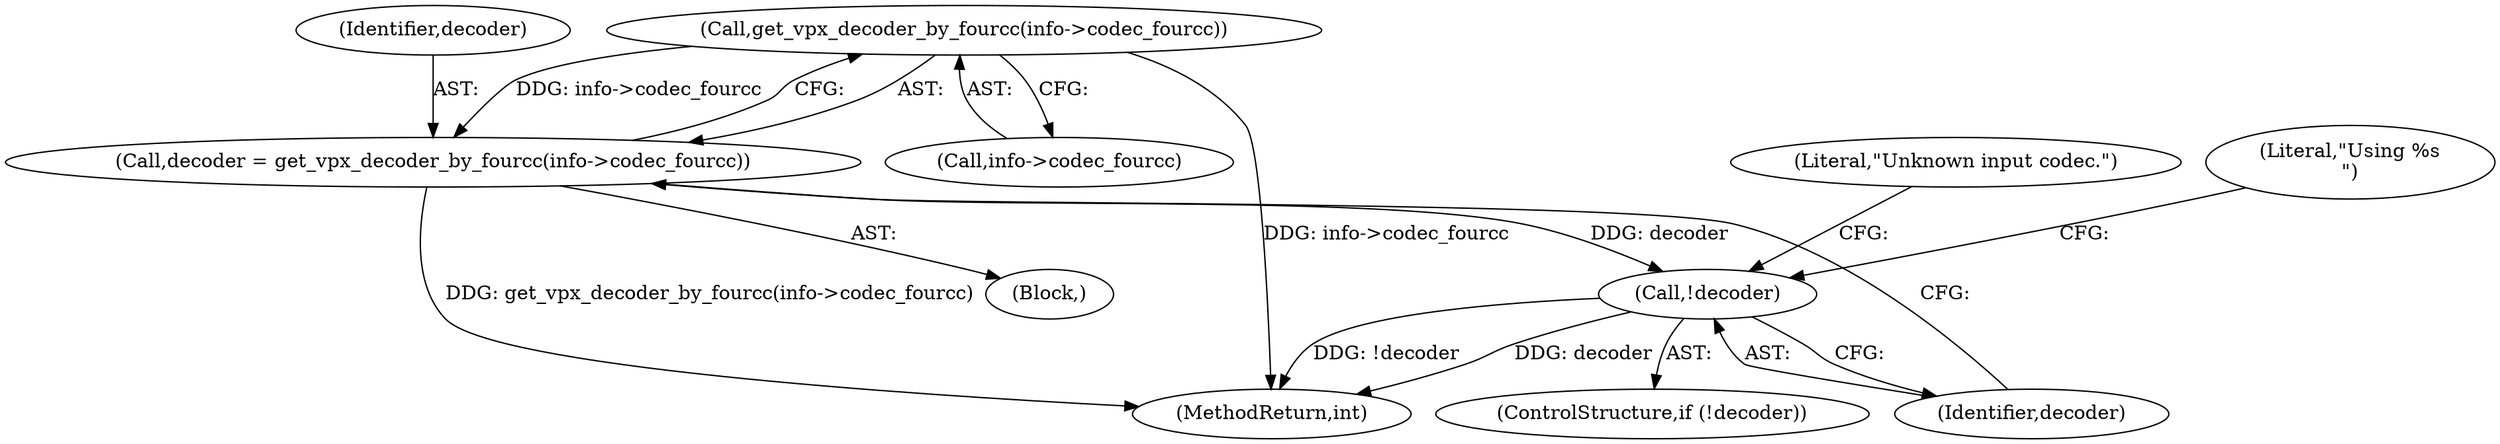 digraph "0_Android_5a9753fca56f0eeb9f61e342b2fccffc364f9426_1@pointer" {
"1000230" [label="(Call,get_vpx_decoder_by_fourcc(info->codec_fourcc))"];
"1000228" [label="(Call,decoder = get_vpx_decoder_by_fourcc(info->codec_fourcc))"];
"1000235" [label="(Call,!decoder)"];
"1000238" [label="(Literal,\"Unknown input codec.\")"];
"1000240" [label="(Literal,\"Using %s\n\")"];
"1000236" [label="(Identifier,decoder)"];
"1000103" [label="(Block,)"];
"1000228" [label="(Call,decoder = get_vpx_decoder_by_fourcc(info->codec_fourcc))"];
"1000229" [label="(Identifier,decoder)"];
"1000230" [label="(Call,get_vpx_decoder_by_fourcc(info->codec_fourcc))"];
"1000234" [label="(ControlStructure,if (!decoder))"];
"1000235" [label="(Call,!decoder)"];
"1000231" [label="(Call,info->codec_fourcc)"];
"1000373" [label="(MethodReturn,int)"];
"1000230" -> "1000228"  [label="AST: "];
"1000230" -> "1000231"  [label="CFG: "];
"1000231" -> "1000230"  [label="AST: "];
"1000228" -> "1000230"  [label="CFG: "];
"1000230" -> "1000373"  [label="DDG: info->codec_fourcc"];
"1000230" -> "1000228"  [label="DDG: info->codec_fourcc"];
"1000228" -> "1000103"  [label="AST: "];
"1000229" -> "1000228"  [label="AST: "];
"1000236" -> "1000228"  [label="CFG: "];
"1000228" -> "1000373"  [label="DDG: get_vpx_decoder_by_fourcc(info->codec_fourcc)"];
"1000228" -> "1000235"  [label="DDG: decoder"];
"1000235" -> "1000234"  [label="AST: "];
"1000235" -> "1000236"  [label="CFG: "];
"1000236" -> "1000235"  [label="AST: "];
"1000238" -> "1000235"  [label="CFG: "];
"1000240" -> "1000235"  [label="CFG: "];
"1000235" -> "1000373"  [label="DDG: decoder"];
"1000235" -> "1000373"  [label="DDG: !decoder"];
}
